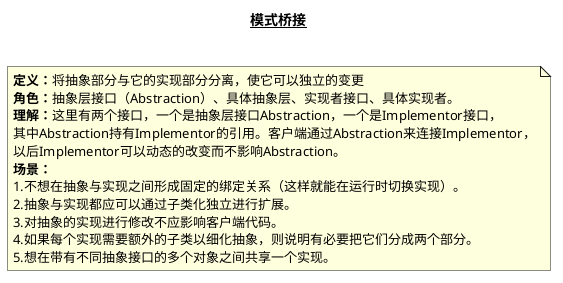 @startuml
title __**模式桥接**__\n

note as N1
**定义：**将抽象部分与它的实现部分分离，使它可以独立的变更
**角色：**抽象层接口（Abstraction）、具体抽象层、实现者接口、具体实现者。
**理解：**这里有两个接口，一个是抽象层接口Abstraction，一个是Implementor接口，
其中Abstraction持有Implementor的引用。客户端通过Abstraction来连接Implementor，
以后Implementor可以动态的改变而不影响Abstraction。
**场景：**
1.不想在抽象与实现之间形成固定的绑定关系（这样就能在运行时切换实现）。
2.抽象与实现都应可以通过子类化独立进行扩展。
3.对抽象的实现进行修改不应影响客户端代码。
4.如果每个实现需要额外的子类以细化抽象，则说明有必要把它们分成两个部分。
5.想在带有不同抽象接口的多个对象之间共享一个实现。
end note

newpage

Abstraction *-r- Implementor
ConcreteImplementorA -u-|> Implementor
ConcreteImplementorB -u-|> Implementor
RefinedAbstraction -u-|> Abstraction

Abstraction : +operation()
RefinedAbstraction : +operation()

Implementor : +operationImp()
ConcreteImplementorA : +operationImp()
ConcreteImplementorB : +operationImp()

note as an
抽象
end note
Abstraction .l. an

note as in
实现
end note
Implementor .r. in

note as ran
被提炼的抽象
end note
RefinedAbstraction .. ran

note as cin
具体实现
end note
ConcreteImplementorA .. cin
ConcreteImplementorB .. cin

newpage

手机品牌 <|-- 手机品牌M
手机品牌 <|-- 手机品牌N
手机品牌M <|-- 手机品牌M通讯录
手机品牌M <|-- 手机品牌M游戏
手机品牌N <|-- 手机品牌N通讯录
手机品牌N <|-- 手机品牌N游戏

newpage

手机品牌 <|-- 手机品牌M
手机品牌 <|-- 手机品牌N
手机软件 <|-- 通讯录
手机软件 <|-- 游戏
手机品牌 o-r- 手机软件

@enduml